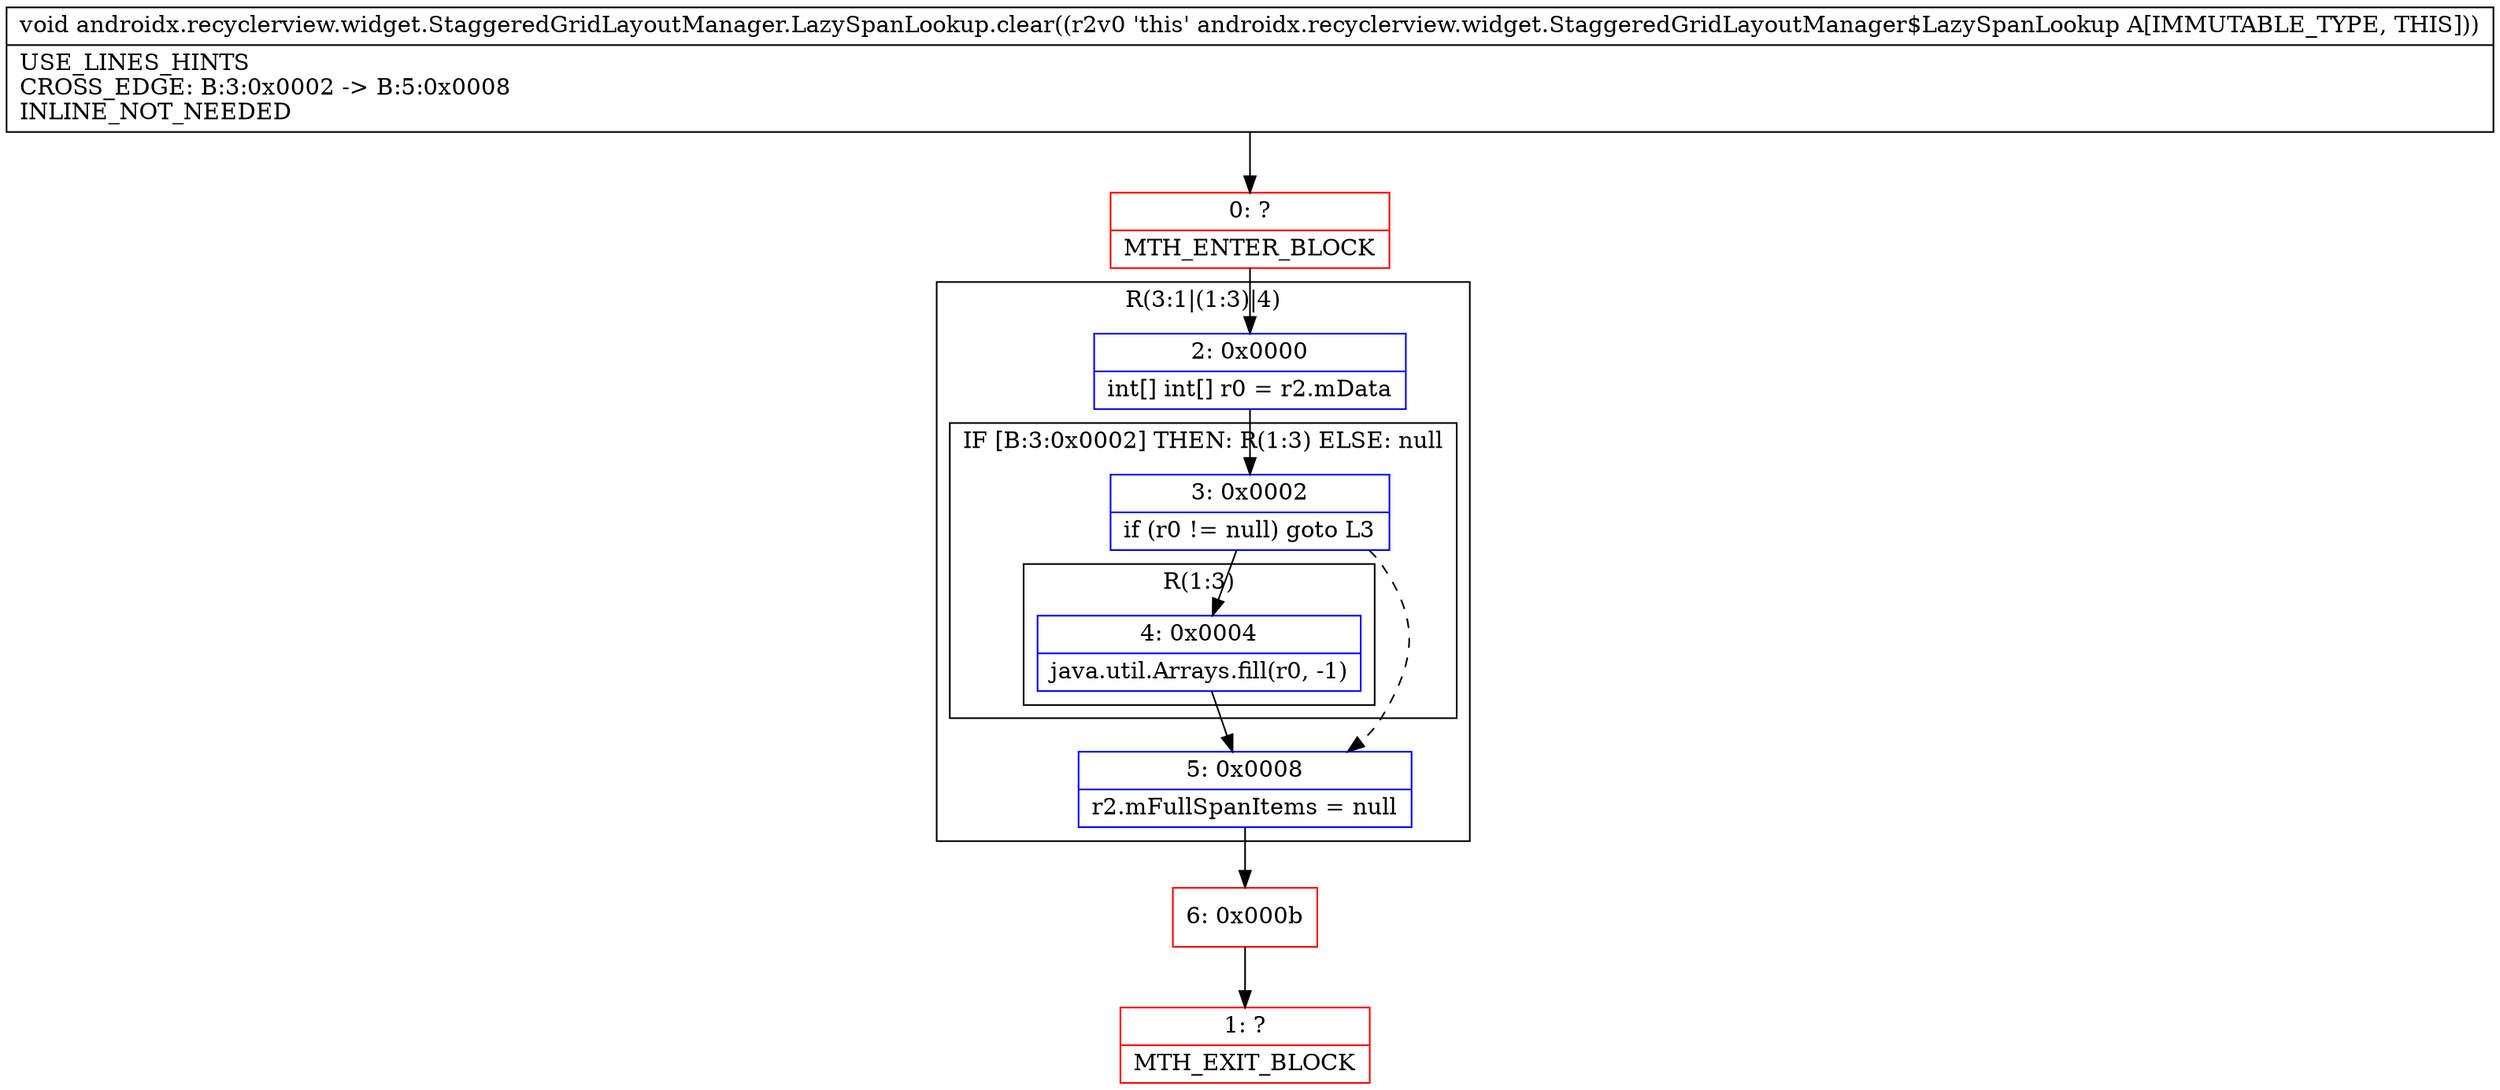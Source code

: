 digraph "CFG forandroidx.recyclerview.widget.StaggeredGridLayoutManager.LazySpanLookup.clear()V" {
subgraph cluster_Region_39726052 {
label = "R(3:1|(1:3)|4)";
node [shape=record,color=blue];
Node_2 [shape=record,label="{2\:\ 0x0000|int[] int[] r0 = r2.mData\l}"];
subgraph cluster_IfRegion_699005795 {
label = "IF [B:3:0x0002] THEN: R(1:3) ELSE: null";
node [shape=record,color=blue];
Node_3 [shape=record,label="{3\:\ 0x0002|if (r0 != null) goto L3\l}"];
subgraph cluster_Region_1763372616 {
label = "R(1:3)";
node [shape=record,color=blue];
Node_4 [shape=record,label="{4\:\ 0x0004|java.util.Arrays.fill(r0, \-1)\l}"];
}
}
Node_5 [shape=record,label="{5\:\ 0x0008|r2.mFullSpanItems = null\l}"];
}
Node_0 [shape=record,color=red,label="{0\:\ ?|MTH_ENTER_BLOCK\l}"];
Node_6 [shape=record,color=red,label="{6\:\ 0x000b}"];
Node_1 [shape=record,color=red,label="{1\:\ ?|MTH_EXIT_BLOCK\l}"];
MethodNode[shape=record,label="{void androidx.recyclerview.widget.StaggeredGridLayoutManager.LazySpanLookup.clear((r2v0 'this' androidx.recyclerview.widget.StaggeredGridLayoutManager$LazySpanLookup A[IMMUTABLE_TYPE, THIS]))  | USE_LINES_HINTS\lCROSS_EDGE: B:3:0x0002 \-\> B:5:0x0008\lINLINE_NOT_NEEDED\l}"];
MethodNode -> Node_0;Node_2 -> Node_3;
Node_3 -> Node_4;
Node_3 -> Node_5[style=dashed];
Node_4 -> Node_5;
Node_5 -> Node_6;
Node_0 -> Node_2;
Node_6 -> Node_1;
}


